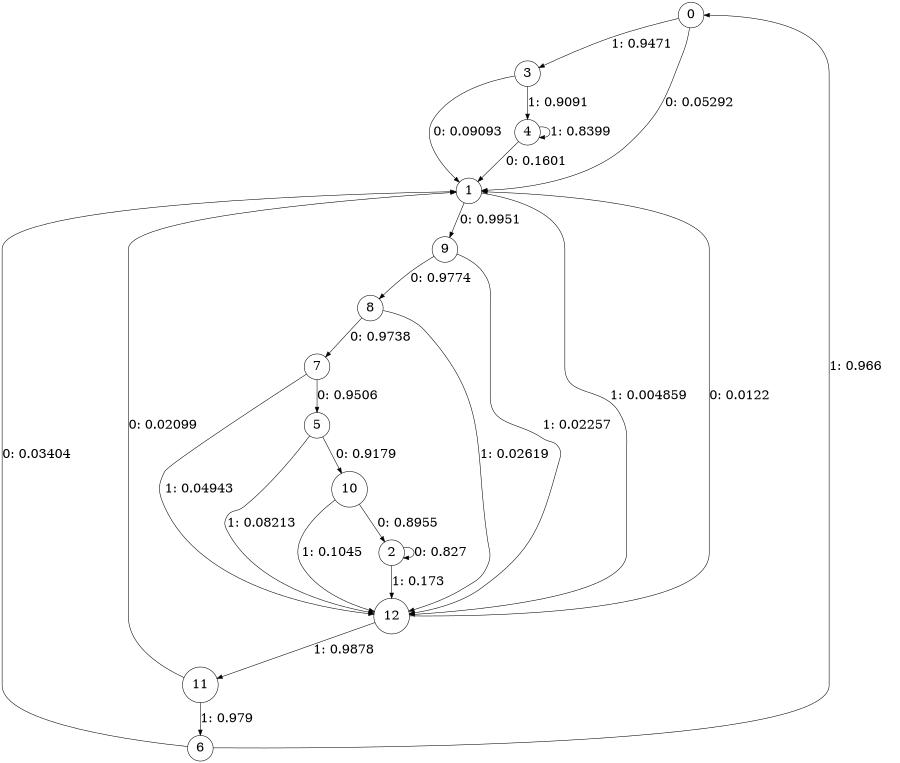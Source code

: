 digraph "ch1_both_grouped_diff_L10" {
size = "6,8.5";
ratio = "fill";
node [shape = circle];
node [fontsize = 24];
edge [fontsize = 24];
0 -> 1 [label = "0: 0.05292  "];
0 -> 3 [label = "1: 0.9471   "];
1 -> 9 [label = "0: 0.9951   "];
1 -> 12 [label = "1: 0.004859  "];
2 -> 2 [label = "0: 0.827    "];
2 -> 12 [label = "1: 0.173    "];
3 -> 1 [label = "0: 0.09093  "];
3 -> 4 [label = "1: 0.9091   "];
4 -> 1 [label = "0: 0.1601   "];
4 -> 4 [label = "1: 0.8399   "];
5 -> 10 [label = "0: 0.9179   "];
5 -> 12 [label = "1: 0.08213  "];
6 -> 1 [label = "0: 0.03404  "];
6 -> 0 [label = "1: 0.966    "];
7 -> 5 [label = "0: 0.9506   "];
7 -> 12 [label = "1: 0.04943  "];
8 -> 7 [label = "0: 0.9738   "];
8 -> 12 [label = "1: 0.02619  "];
9 -> 8 [label = "0: 0.9774   "];
9 -> 12 [label = "1: 0.02257  "];
10 -> 2 [label = "0: 0.8955   "];
10 -> 12 [label = "1: 0.1045   "];
11 -> 1 [label = "0: 0.02099  "];
11 -> 6 [label = "1: 0.979    "];
12 -> 1 [label = "0: 0.0122   "];
12 -> 11 [label = "1: 0.9878   "];
}